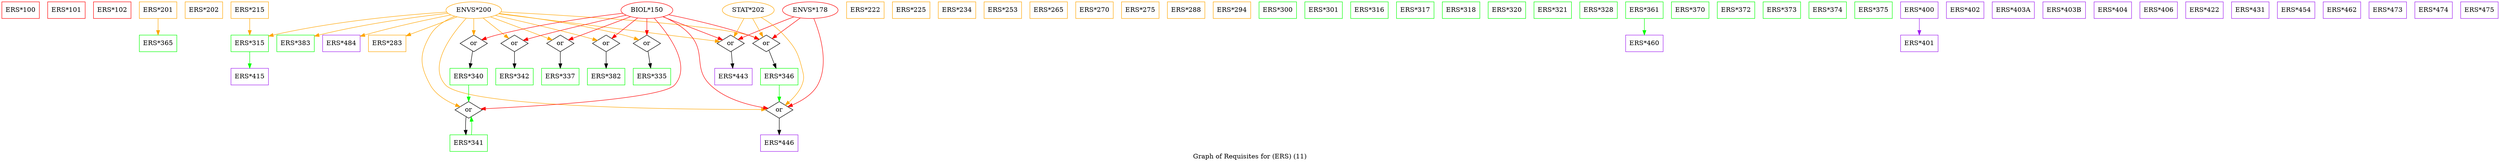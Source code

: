 strict digraph "" {
	graph [bb="0,0,5392,347",
		label="Graph of Requisites for (ERS) (11)",
		lheight=0.21,
		lp="2696,11.5",
		lwidth=3.42
	];
	node [label="\N"];
	"ERS*100"	[color=red,
		height=0.5,
		pos="40.5,329",
		shape=box,
		width=1.125];
	"ERS*101"	[color=red,
		height=0.5,
		pos="139.5,329",
		shape=box,
		width=1.125];
	"ERS*102"	[color=red,
		height=0.5,
		pos="238.5,329",
		shape=box,
		width=1.125];
	"ERS*201"	[color=orange,
		height=0.5,
		pos="337.5,329",
		shape=box,
		width=1.125];
	"ERS*365"	[color=green,
		height=0.5,
		pos="337.5,257",
		shape=box,
		width=1.125];
	"ERS*201" -> "ERS*365"	[color=orange,
		pos="e,337.5,275.1 337.5,310.7 337.5,302.98 337.5,293.71 337.5,285.11"];
	"ERS*202"	[color=orange,
		height=0.5,
		pos="436.5,329",
		shape=box,
		width=1.125];
	"ERS*215"	[color=orange,
		height=0.5,
		pos="535.5,329",
		shape=box,
		width=1.125];
	"ERS*315"	[color=green,
		height=0.5,
		pos="535.5,257",
		shape=box,
		width=1.125];
	"ERS*215" -> "ERS*315"	[color=orange,
		pos="e,535.5,275.1 535.5,310.7 535.5,302.98 535.5,293.71 535.5,285.11"];
	"ERS*415"	[color=purple,
		height=0.5,
		pos="535.5,185",
		shape=box,
		width=1.125];
	"ERS*315" -> "ERS*415"	[color=green,
		pos="e,535.5,203.1 535.5,238.7 535.5,230.98 535.5,221.71 535.5,213.11"];
	"ERS*222"	[color=orange,
		height=0.5,
		pos="1864.5,329",
		shape=box,
		width=1.125];
	"ERS*225"	[color=orange,
		height=0.5,
		pos="1963.5,329",
		shape=box,
		width=1.125];
	"ERS*234"	[color=orange,
		height=0.5,
		pos="2062.5,329",
		shape=box,
		width=1.125];
	"ERS*253"	[color=orange,
		height=0.5,
		pos="2161.5,329",
		shape=box,
		width=1.125];
	"ERS*265"	[color=orange,
		height=0.5,
		pos="2260.5,329",
		shape=box,
		width=1.125];
	"ERS*270"	[color=orange,
		height=0.5,
		pos="2359.5,329",
		shape=box,
		width=1.125];
	"ERS*275"	[color=orange,
		height=0.5,
		pos="2458.5,329",
		shape=box,
		width=1.125];
	"ERS*283"	[color=orange,
		height=0.5,
		pos="832.5,257",
		shape=box,
		width=1.125];
	"ENVS*200"	[color=orange,
		height=0.5,
		pos="1019.5,329",
		width=1.661];
	"ENVS*200" -> "ERS*315"	[color=orange,
		pos="e,576.22,272.85 961.12,324.84 878.96,319.52 724.62,306.36 586.16,275.13"];
	"ENVS*200" -> "ERS*283"	[color=orange,
		pos="e,873.32,273.28 983.44,314.5 954.88,303.81 914.63,288.74 882.88,276.86"];
	or234	[height=0.5,
		label=or,
		pos="1305.5,257",
		shape=diamond,
		width=0.81703];
	"ENVS*200" -> or234	[color=orange,
		pos="e,1286.6,263.48 1066.2,317.58 1111.8,307.27 1183.1,290.78 1244.5,275 1255.1,272.27 1266.7,269.09 1276.9,266.22"];
	or235	[height=0.5,
		label=or,
		pos="1107.5,257",
		shape=diamond,
		width=0.81703];
	"ENVS*200" -> or235	[color=orange,
		pos="e,1095.1,267.88 1039.9,311.76 1054,300.53 1072.8,285.62 1086.9,274.36"];
	or236	[height=0.5,
		label=or,
		pos="1019.5,257",
		shape=diamond,
		width=0.81703];
	"ENVS*200" -> or236	[color=orange,
		pos="e,1019.5,275.1 1019.5,310.7 1019.5,302.98 1019.5,293.71 1019.5,285.11"];
	or237	[height=0.5,
		label=or,
		pos="1008.5,113",
		shape=diamond,
		width=0.81703];
	"ENVS*200" -> or237	[color=orange,
		pos="e,989.99,119.82 978.19,315.66 958.56,307.48 936.93,294.57 925.5,275 901.29,233.55 902.43,209.1 925.5,167 937.11,145.81 961.21,131.86 \
980.46,123.62"];
	or238	[height=0.5,
		label=or,
		pos="1393.5,257",
		shape=diamond,
		width=0.81703];
	"ENVS*200" -> or238	[color=orange,
		pos="e,1376.1,264.7 1074.5,321.82 1139.4,313.88 1250.3,298.29 1343.5,275 1351.1,273.1 1359.2,270.59 1366.6,268.07"];
	or239	[height=0.5,
		label=or,
		pos="1651.5,257",
		shape=diamond,
		width=0.81703];
	"ENVS*200" -> or239	[color=orange,
		pos="e,1636.3,265.97 1078.3,325.15 1207.5,318.5 1512.5,300.55 1612.5,275 1617.3,273.76 1622.4,271.99 1627.1,270.05"];
	or240	[height=0.5,
		label=or,
		pos="1206.5,257",
		shape=diamond,
		width=0.81703];
	"ENVS*200" -> or240	[color=orange,
		pos="e,1189.1,264.5 1055.6,314.5 1091.8,300.95 1146.7,280.38 1179.4,268.16"];
	"ERS*383"	[color=green,
		height=0.5,
		pos="634.5,257",
		shape=box,
		width=1.125];
	"ENVS*200" -> "ERS*383"	[color=orange,
		pos="e,675.24,272.74 963.9,322.29 898.86,314.94 787.95,300.29 685.16,275.2"];
	or241	[height=0.5,
		label=or,
		pos="1574.5,257",
		shape=diamond,
		width=0.81703];
	"ENVS*200" -> or241	[color=orange,
		pos="e,1551.4,260.91 1073.5,321.19 1187.2,306.85 1448.6,273.88 1541.2,262.2"];
	or242	[height=0.5,
		label=or,
		pos="1679.5,113",
		shape=diamond,
		width=0.81703];
	"ENVS*200" -> or242	[color=orange,
		pos="e,1651.2,113.86 1003.1,311.23 973.84,279.31 919.23,209.26 958.5,167 1005.2,116.71 1498.7,113.67 1641.2,113.85"];
	"ERS*484"	[color=purple,
		height=0.5,
		pos="733.5,257",
		shape=box,
		width=1.125];
	"ENVS*200" -> "ERS*484"	[color=orange,
		pos="e,774.03,272.46 970.07,318.65 924,309.56 853.28,294.63 783.82,275.23"];
	"ERS*335"	[color=green,
		height=0.5,
		pos="1305.5,185",
		shape=box,
		width=1.125];
	or234 -> "ERS*335"	[pos="e,1305.5,203.1 1305.5,238.7 1305.5,230.98 1305.5,221.71 1305.5,213.11"];
	"ERS*337"	[color=green,
		height=0.5,
		pos="1107.5,185",
		shape=box,
		width=1.125];
	or235 -> "ERS*337"	[pos="e,1107.5,203.1 1107.5,238.7 1107.5,230.98 1107.5,221.71 1107.5,213.11"];
	"ERS*340"	[color=green,
		height=0.5,
		pos="1008.5,185",
		shape=box,
		width=1.125];
	or236 -> "ERS*340"	[pos="e,1011.2,203.46 1017.1,240.46 1015.8,232.5 1014.2,222.58 1012.8,213.38"];
	"ERS*341"	[color=green,
		height=0.5,
		pos="1008.5,41",
		shape=box,
		width=1.125];
	or237 -> "ERS*341"	[pos="e,1002.6,59.019 1003,98.17 1001.9,89.919 1001.5,79.153 1001.9,69.256"];
	"ERS*342"	[color=green,
		height=0.5,
		pos="1404.5,185",
		shape=box,
		width=1.125];
	or238 -> "ERS*342"	[pos="e,1401.8,203.46 1395.9,240.46 1397.2,232.5 1398.8,222.58 1400.2,213.38"];
	"ERS*346"	[color=green,
		height=0.5,
		pos="1679.5,185",
		shape=box,
		width=1.125];
	or239 -> "ERS*346"	[pos="e,1672.7,203.02 1657,242.17 1660.4,233.66 1664.9,222.46 1669,212.31"];
	"ERS*382"	[color=green,
		height=0.5,
		pos="1206.5,185",
		shape=box,
		width=1.125];
	or240 -> "ERS*382"	[pos="e,1206.5,203.1 1206.5,238.7 1206.5,230.98 1206.5,221.71 1206.5,213.11"];
	"ERS*443"	[color=purple,
		height=0.5,
		pos="1580.5,185",
		shape=box,
		width=1.125];
	or241 -> "ERS*443"	[pos="e,1579,203.12 1575.9,239.76 1576.6,231.87 1577.4,222.16 1578.2,213.18"];
	"ERS*446"	[color=purple,
		height=0.5,
		pos="1679.5,41",
		shape=box,
		width=1.125];
	or242 -> "ERS*446"	[pos="e,1679.5,59.104 1679.5,94.697 1679.5,86.983 1679.5,77.712 1679.5,69.112"];
	"ERS*340" -> or237	[color=green,
		pos="e,1008.5,131.1 1008.5,166.7 1008.5,158.98 1008.5,149.71 1008.5,141.11"];
	"ERS*341" -> or237	[color=green,
		pos="e,1014,98.17 1014.4,59.019 1015.3,67.75 1015.5,78.53 1014.9,88.082"];
	"ERS*346" -> or242	[color=green,
		pos="e,1679.5,131.1 1679.5,166.7 1679.5,158.98 1679.5,149.71 1679.5,141.11"];
	"ERS*288"	[color=orange,
		height=0.5,
		pos="2557.5,329",
		shape=box,
		width=1.125];
	"ERS*294"	[color=orange,
		height=0.5,
		pos="2656.5,329",
		shape=box,
		width=1.125];
	"ERS*300"	[color=green,
		height=0.5,
		pos="2755.5,329",
		shape=box,
		width=1.125];
	"ERS*301"	[color=green,
		height=0.5,
		pos="2854.5,329",
		shape=box,
		width=1.125];
	"ERS*316"	[color=green,
		height=0.5,
		pos="2953.5,329",
		shape=box,
		width=1.125];
	"ERS*317"	[color=green,
		height=0.5,
		pos="3052.5,329",
		shape=box,
		width=1.125];
	"ERS*318"	[color=green,
		height=0.5,
		pos="3151.5,329",
		shape=box,
		width=1.125];
	"ERS*320"	[color=green,
		height=0.5,
		pos="3250.5,329",
		shape=box,
		width=1.125];
	"ERS*321"	[color=green,
		height=0.5,
		pos="3349.5,329",
		shape=box,
		width=1.125];
	"ERS*328"	[color=green,
		height=0.5,
		pos="3448.5,329",
		shape=box,
		width=1.125];
	"BIOL*150"	[color=red,
		height=0.5,
		pos="1393.5,329",
		width=1.5526];
	"BIOL*150" -> or234	[color=red,
		pos="e,1317.8,267.78 1373.5,312.12 1359.3,300.83 1340.3,285.71 1326,274.32"];
	"BIOL*150" -> or235	[color=red,
		pos="e,1126.4,263.48 1349,318.07 1303.5,307.8 1230.9,291.03 1168.5,275 1157.9,272.27 1146.3,269.09 1136.1,266.22"];
	"BIOL*150" -> or236	[color=red,
		pos="e,1036.9,264.7 1341.6,322.2 1277.2,314.39 1164.2,298.67 1069.5,275 1061.9,273.1 1053.8,270.59 1046.4,268.07"];
	"BIOL*150" -> or237	[color=red,
		pos="e,1034.4,115.12 1409.6,311.37 1438.2,279.7 1491.7,210.05 1453.5,167 1426.4,136.52 1145.4,120.42 1044.4,115.59"];
	"BIOL*150" -> or238	[color=red,
		pos="e,1393.5,275.1 1393.5,310.7 1393.5,302.98 1393.5,293.71 1393.5,285.11"];
	"BIOL*150" -> or239	[color=red,
		pos="e,1635.8,265.58 1440.3,319.13 1485.1,310.07 1554.3,294.57 1612.5,275 1617,273.48 1621.8,271.64 1626.3,269.74"];
	"BIOL*150" -> or240	[color=red,
		pos="e,1224,264.56 1358.3,314.83 1322.1,301.27 1266.4,280.41 1233.5,268.1"];
	"BIOL*150" -> or241	[color=red,
		pos="e,1557.1,264.71 1428,314.67 1462.8,301.21 1515.8,280.7 1547.6,268.4"];
	"BIOL*150" -> or242	[color=red,
		pos="e,1655.7,116.39 1429.1,314.84 1448.6,306.1 1471.8,292.92 1487.5,275 1521.5,236.1 1493.3,202.85 1530.5,167 1562.1,136.57 1612.2,123.48 \
1645.5,117.94"];
	"ENVS*178"	[color=red,
		height=0.5,
		pos="1746.5,329",
		width=1.661];
	"ENVS*178" -> or239	[color=red,
		pos="e,1664.2,267.37 1724.9,312.12 1709.3,300.58 1688.2,285.06 1672.7,273.59"];
	"ENVS*178" -> or241	[color=red,
		pos="e,1590.8,265.23 1711.4,314.35 1684.5,303.83 1646.5,288.78 1613.5,275 1609.2,273.19 1604.6,271.23 1600.1,269.31"];
	"ENVS*178" -> or242	[color=red,
		pos="e,1698,119.82 1754.3,310.75 1766.9,279.82 1788.1,213.8 1762.5,167 1750.9,145.81 1726.8,131.86 1707.5,123.62"];
	"STAT*202"	[color=orange,
		height=0.5,
		pos="1612.5,329",
		width=1.5526];
	"STAT*202" -> or239	[color=orange,
		pos="e,1644.2,271.06 1621.9,311.05 1627.1,301.73 1633.6,290.06 1639.2,280.04"];
	"STAT*202" -> or241	[color=orange,
		pos="e,1581.6,271.06 1603.3,311.05 1598.2,301.73 1591.9,290.06 1586.5,280.04"];
	"STAT*202" -> or242	[color=orange,
		pos="e,1692.4,123.25 1640.2,313.31 1656.1,303.91 1675.5,290.57 1689.5,275 1713.8,247.93 1719.6,238.28 1728.5,203 1732.4,187.49 1734.3,\
181.9 1728.5,167 1722.7,152.31 1710.8,139.25 1700.1,129.77"];
	"ERS*361"	[color=green,
		height=0.5,
		pos="3547.5,329",
		shape=box,
		width=1.125];
	"ERS*460"	[color=purple,
		height=0.5,
		pos="3547.5,257",
		shape=box,
		width=1.125];
	"ERS*361" -> "ERS*460"	[color=green,
		pos="e,3547.5,275.1 3547.5,310.7 3547.5,302.98 3547.5,293.71 3547.5,285.11"];
	"ERS*370"	[color=green,
		height=0.5,
		pos="3646.5,329",
		shape=box,
		width=1.125];
	"ERS*372"	[color=green,
		height=0.5,
		pos="3745.5,329",
		shape=box,
		width=1.125];
	"ERS*373"	[color=green,
		height=0.5,
		pos="3844.5,329",
		shape=box,
		width=1.125];
	"ERS*374"	[color=green,
		height=0.5,
		pos="3943.5,329",
		shape=box,
		width=1.125];
	"ERS*375"	[color=green,
		height=0.5,
		pos="4042.5,329",
		shape=box,
		width=1.125];
	"ERS*400"	[color=purple,
		height=0.5,
		pos="4141.5,329",
		shape=box,
		width=1.125];
	"ERS*401"	[color=purple,
		height=0.5,
		pos="4141.5,257",
		shape=box,
		width=1.125];
	"ERS*400" -> "ERS*401"	[color=purple,
		pos="e,4141.5,275.1 4141.5,310.7 4141.5,302.98 4141.5,293.71 4141.5,285.11"];
	"ERS*402"	[color=purple,
		height=0.5,
		pos="4240.5,329",
		shape=box,
		width=1.125];
	"ERS*403A"	[color=purple,
		height=0.5,
		pos="4344.5,329",
		shape=box,
		width=1.2639];
	"ERS*403B"	[color=purple,
		height=0.5,
		pos="4454.5,329",
		shape=box,
		width=1.2778];
	"ERS*404"	[color=purple,
		height=0.5,
		pos="4559.5,329",
		shape=box,
		width=1.125];
	"ERS*406"	[color=purple,
		height=0.5,
		pos="4658.5,329",
		shape=box,
		width=1.125];
	"ERS*422"	[color=purple,
		height=0.5,
		pos="4757.5,329",
		shape=box,
		width=1.125];
	"ERS*431"	[color=purple,
		height=0.5,
		pos="4856.5,329",
		shape=box,
		width=1.125];
	"ERS*454"	[color=purple,
		height=0.5,
		pos="4955.5,329",
		shape=box,
		width=1.125];
	"ERS*462"	[color=purple,
		height=0.5,
		pos="5054.5,329",
		shape=box,
		width=1.125];
	"ERS*473"	[color=purple,
		height=0.5,
		pos="5153.5,329",
		shape=box,
		width=1.125];
	"ERS*474"	[color=purple,
		height=0.5,
		pos="5252.5,329",
		shape=box,
		width=1.125];
	"ERS*475"	[color=purple,
		height=0.5,
		pos="5351.5,329",
		shape=box,
		width=1.125];
}
